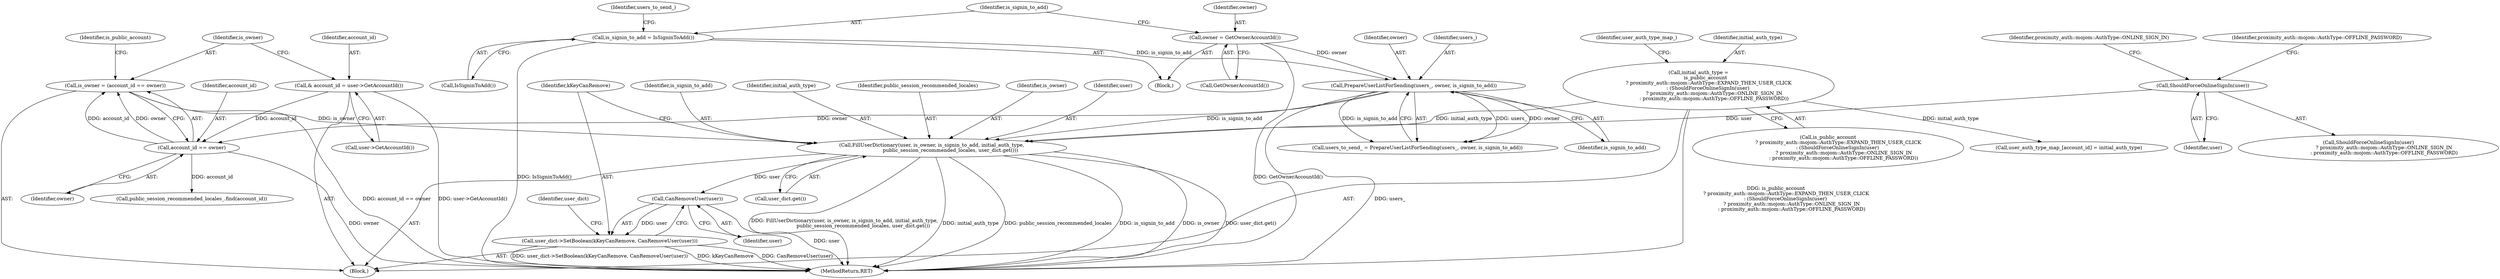 digraph "0_Chrome_c66b1fc49870c514b1c1e8b53498153176d7ec2b_7@API" {
"1000177" [label="(Call,CanRemoveUser(user))"];
"1000168" [label="(Call,FillUserDictionary(user, is_owner, is_signin_to_add, initial_auth_type,\n                        public_session_recommended_locales, user_dict.get()))"];
"1000142" [label="(Call,ShouldForceOnlineSignIn(user))"];
"1000124" [label="(Call,is_owner = (account_id == owner))"];
"1000126" [label="(Call,account_id == owner)"];
"1000120" [label="(Call,& account_id = user->GetAccountId())"];
"1000112" [label="(Call,PrepareUserListForSending(users_, owner, is_signin_to_add))"];
"1000103" [label="(Call,owner = GetOwnerAccountId())"];
"1000107" [label="(Call,is_signin_to_add = IsSigninToAdd())"];
"1000136" [label="(Call,initial_auth_type =\n         is_public_account\n             ? proximity_auth::mojom::AuthType::EXPAND_THEN_USER_CLICK\n            : (ShouldForceOnlineSignIn(user)\n                    ? proximity_auth::mojom::AuthType::ONLINE_SIGN_IN\n                    : proximity_auth::mojom::AuthType::OFFLINE_PASSWORD))"];
"1000175" [label="(Call,user_dict->SetBoolean(kKeyCanRemove, CanRemoveUser(user)))"];
"1000175" [label="(Call,user_dict->SetBoolean(kKeyCanRemove, CanRemoveUser(user)))"];
"1000101" [label="(Block,)"];
"1000141" [label="(Call,ShouldForceOnlineSignIn(user)\n                    ? proximity_auth::mojom::AuthType::ONLINE_SIGN_IN\n                    : proximity_auth::mojom::AuthType::OFFLINE_PASSWORD)"];
"1000142" [label="(Call,ShouldForceOnlineSignIn(user))"];
"1000138" [label="(Call,is_public_account\n             ? proximity_auth::mojom::AuthType::EXPAND_THEN_USER_CLICK\n            : (ShouldForceOnlineSignIn(user)\n                    ? proximity_auth::mojom::AuthType::ONLINE_SIGN_IN\n                    : proximity_auth::mojom::AuthType::OFFLINE_PASSWORD))"];
"1000105" [label="(Call,GetOwnerAccountId())"];
"1000110" [label="(Call,users_to_send_ = PrepareUserListForSending(users_, owner, is_signin_to_add))"];
"1000168" [label="(Call,FillUserDictionary(user, is_owner, is_signin_to_add, initial_auth_type,\n                        public_session_recommended_locales, user_dict.get()))"];
"1000103" [label="(Call,owner = GetOwnerAccountId())"];
"1000115" [label="(Identifier,is_signin_to_add)"];
"1000108" [label="(Identifier,is_signin_to_add)"];
"1000173" [label="(Identifier,public_session_recommended_locales)"];
"1000118" [label="(Block,)"];
"1000136" [label="(Call,initial_auth_type =\n         is_public_account\n             ? proximity_auth::mojom::AuthType::EXPAND_THEN_USER_CLICK\n            : (ShouldForceOnlineSignIn(user)\n                    ? proximity_auth::mojom::AuthType::ONLINE_SIGN_IN\n                    : proximity_auth::mojom::AuthType::OFFLINE_PASSWORD))"];
"1000170" [label="(Identifier,is_owner)"];
"1000176" [label="(Identifier,kKeyCanRemove)"];
"1000177" [label="(Call,CanRemoveUser(user))"];
"1000113" [label="(Identifier,users_)"];
"1000124" [label="(Call,is_owner = (account_id == owner))"];
"1000160" [label="(Call,public_session_recommended_locales_.find(account_id))"];
"1000174" [label="(Call,user_dict.get())"];
"1000169" [label="(Identifier,user)"];
"1000111" [label="(Identifier,users_to_send_)"];
"1000112" [label="(Call,PrepareUserListForSending(users_, owner, is_signin_to_add))"];
"1000131" [label="(Identifier,is_public_account)"];
"1000107" [label="(Call,is_signin_to_add = IsSigninToAdd())"];
"1000145" [label="(Identifier,proximity_auth::mojom::AuthType::OFFLINE_PASSWORD)"];
"1000184" [label="(MethodReturn,RET)"];
"1000122" [label="(Call,user->GetAccountId())"];
"1000104" [label="(Identifier,owner)"];
"1000128" [label="(Identifier,owner)"];
"1000126" [label="(Call,account_id == owner)"];
"1000178" [label="(Identifier,user)"];
"1000125" [label="(Identifier,is_owner)"];
"1000120" [label="(Call,& account_id = user->GetAccountId())"];
"1000137" [label="(Identifier,initial_auth_type)"];
"1000127" [label="(Identifier,account_id)"];
"1000148" [label="(Identifier,user_auth_type_map_)"];
"1000114" [label="(Identifier,owner)"];
"1000171" [label="(Identifier,is_signin_to_add)"];
"1000146" [label="(Call,user_auth_type_map_[account_id] = initial_auth_type)"];
"1000143" [label="(Identifier,user)"];
"1000181" [label="(Identifier,user_dict)"];
"1000121" [label="(Identifier,account_id)"];
"1000109" [label="(Call,IsSigninToAdd())"];
"1000172" [label="(Identifier,initial_auth_type)"];
"1000144" [label="(Identifier,proximity_auth::mojom::AuthType::ONLINE_SIGN_IN)"];
"1000177" -> "1000175"  [label="AST: "];
"1000177" -> "1000178"  [label="CFG: "];
"1000178" -> "1000177"  [label="AST: "];
"1000175" -> "1000177"  [label="CFG: "];
"1000177" -> "1000184"  [label="DDG: user"];
"1000177" -> "1000175"  [label="DDG: user"];
"1000168" -> "1000177"  [label="DDG: user"];
"1000168" -> "1000118"  [label="AST: "];
"1000168" -> "1000174"  [label="CFG: "];
"1000169" -> "1000168"  [label="AST: "];
"1000170" -> "1000168"  [label="AST: "];
"1000171" -> "1000168"  [label="AST: "];
"1000172" -> "1000168"  [label="AST: "];
"1000173" -> "1000168"  [label="AST: "];
"1000174" -> "1000168"  [label="AST: "];
"1000176" -> "1000168"  [label="CFG: "];
"1000168" -> "1000184"  [label="DDG: FillUserDictionary(user, is_owner, is_signin_to_add, initial_auth_type,\n                        public_session_recommended_locales, user_dict.get())"];
"1000168" -> "1000184"  [label="DDG: initial_auth_type"];
"1000168" -> "1000184"  [label="DDG: public_session_recommended_locales"];
"1000168" -> "1000184"  [label="DDG: is_signin_to_add"];
"1000168" -> "1000184"  [label="DDG: is_owner"];
"1000168" -> "1000184"  [label="DDG: user_dict.get()"];
"1000142" -> "1000168"  [label="DDG: user"];
"1000124" -> "1000168"  [label="DDG: is_owner"];
"1000112" -> "1000168"  [label="DDG: is_signin_to_add"];
"1000136" -> "1000168"  [label="DDG: initial_auth_type"];
"1000142" -> "1000141"  [label="AST: "];
"1000142" -> "1000143"  [label="CFG: "];
"1000143" -> "1000142"  [label="AST: "];
"1000144" -> "1000142"  [label="CFG: "];
"1000145" -> "1000142"  [label="CFG: "];
"1000124" -> "1000118"  [label="AST: "];
"1000124" -> "1000126"  [label="CFG: "];
"1000125" -> "1000124"  [label="AST: "];
"1000126" -> "1000124"  [label="AST: "];
"1000131" -> "1000124"  [label="CFG: "];
"1000124" -> "1000184"  [label="DDG: account_id == owner"];
"1000126" -> "1000124"  [label="DDG: account_id"];
"1000126" -> "1000124"  [label="DDG: owner"];
"1000126" -> "1000128"  [label="CFG: "];
"1000127" -> "1000126"  [label="AST: "];
"1000128" -> "1000126"  [label="AST: "];
"1000126" -> "1000184"  [label="DDG: owner"];
"1000120" -> "1000126"  [label="DDG: account_id"];
"1000112" -> "1000126"  [label="DDG: owner"];
"1000126" -> "1000160"  [label="DDG: account_id"];
"1000120" -> "1000118"  [label="AST: "];
"1000120" -> "1000122"  [label="CFG: "];
"1000121" -> "1000120"  [label="AST: "];
"1000122" -> "1000120"  [label="AST: "];
"1000125" -> "1000120"  [label="CFG: "];
"1000120" -> "1000184"  [label="DDG: user->GetAccountId()"];
"1000112" -> "1000110"  [label="AST: "];
"1000112" -> "1000115"  [label="CFG: "];
"1000113" -> "1000112"  [label="AST: "];
"1000114" -> "1000112"  [label="AST: "];
"1000115" -> "1000112"  [label="AST: "];
"1000110" -> "1000112"  [label="CFG: "];
"1000112" -> "1000184"  [label="DDG: users_"];
"1000112" -> "1000110"  [label="DDG: users_"];
"1000112" -> "1000110"  [label="DDG: owner"];
"1000112" -> "1000110"  [label="DDG: is_signin_to_add"];
"1000103" -> "1000112"  [label="DDG: owner"];
"1000107" -> "1000112"  [label="DDG: is_signin_to_add"];
"1000103" -> "1000101"  [label="AST: "];
"1000103" -> "1000105"  [label="CFG: "];
"1000104" -> "1000103"  [label="AST: "];
"1000105" -> "1000103"  [label="AST: "];
"1000108" -> "1000103"  [label="CFG: "];
"1000103" -> "1000184"  [label="DDG: GetOwnerAccountId()"];
"1000107" -> "1000101"  [label="AST: "];
"1000107" -> "1000109"  [label="CFG: "];
"1000108" -> "1000107"  [label="AST: "];
"1000109" -> "1000107"  [label="AST: "];
"1000111" -> "1000107"  [label="CFG: "];
"1000107" -> "1000184"  [label="DDG: IsSigninToAdd()"];
"1000136" -> "1000118"  [label="AST: "];
"1000136" -> "1000138"  [label="CFG: "];
"1000137" -> "1000136"  [label="AST: "];
"1000138" -> "1000136"  [label="AST: "];
"1000148" -> "1000136"  [label="CFG: "];
"1000136" -> "1000184"  [label="DDG: is_public_account\n             ? proximity_auth::mojom::AuthType::EXPAND_THEN_USER_CLICK\n            : (ShouldForceOnlineSignIn(user)\n                    ? proximity_auth::mojom::AuthType::ONLINE_SIGN_IN\n                    : proximity_auth::mojom::AuthType::OFFLINE_PASSWORD)"];
"1000136" -> "1000146"  [label="DDG: initial_auth_type"];
"1000175" -> "1000118"  [label="AST: "];
"1000176" -> "1000175"  [label="AST: "];
"1000181" -> "1000175"  [label="CFG: "];
"1000175" -> "1000184"  [label="DDG: kKeyCanRemove"];
"1000175" -> "1000184"  [label="DDG: CanRemoveUser(user)"];
"1000175" -> "1000184"  [label="DDG: user_dict->SetBoolean(kKeyCanRemove, CanRemoveUser(user))"];
}
